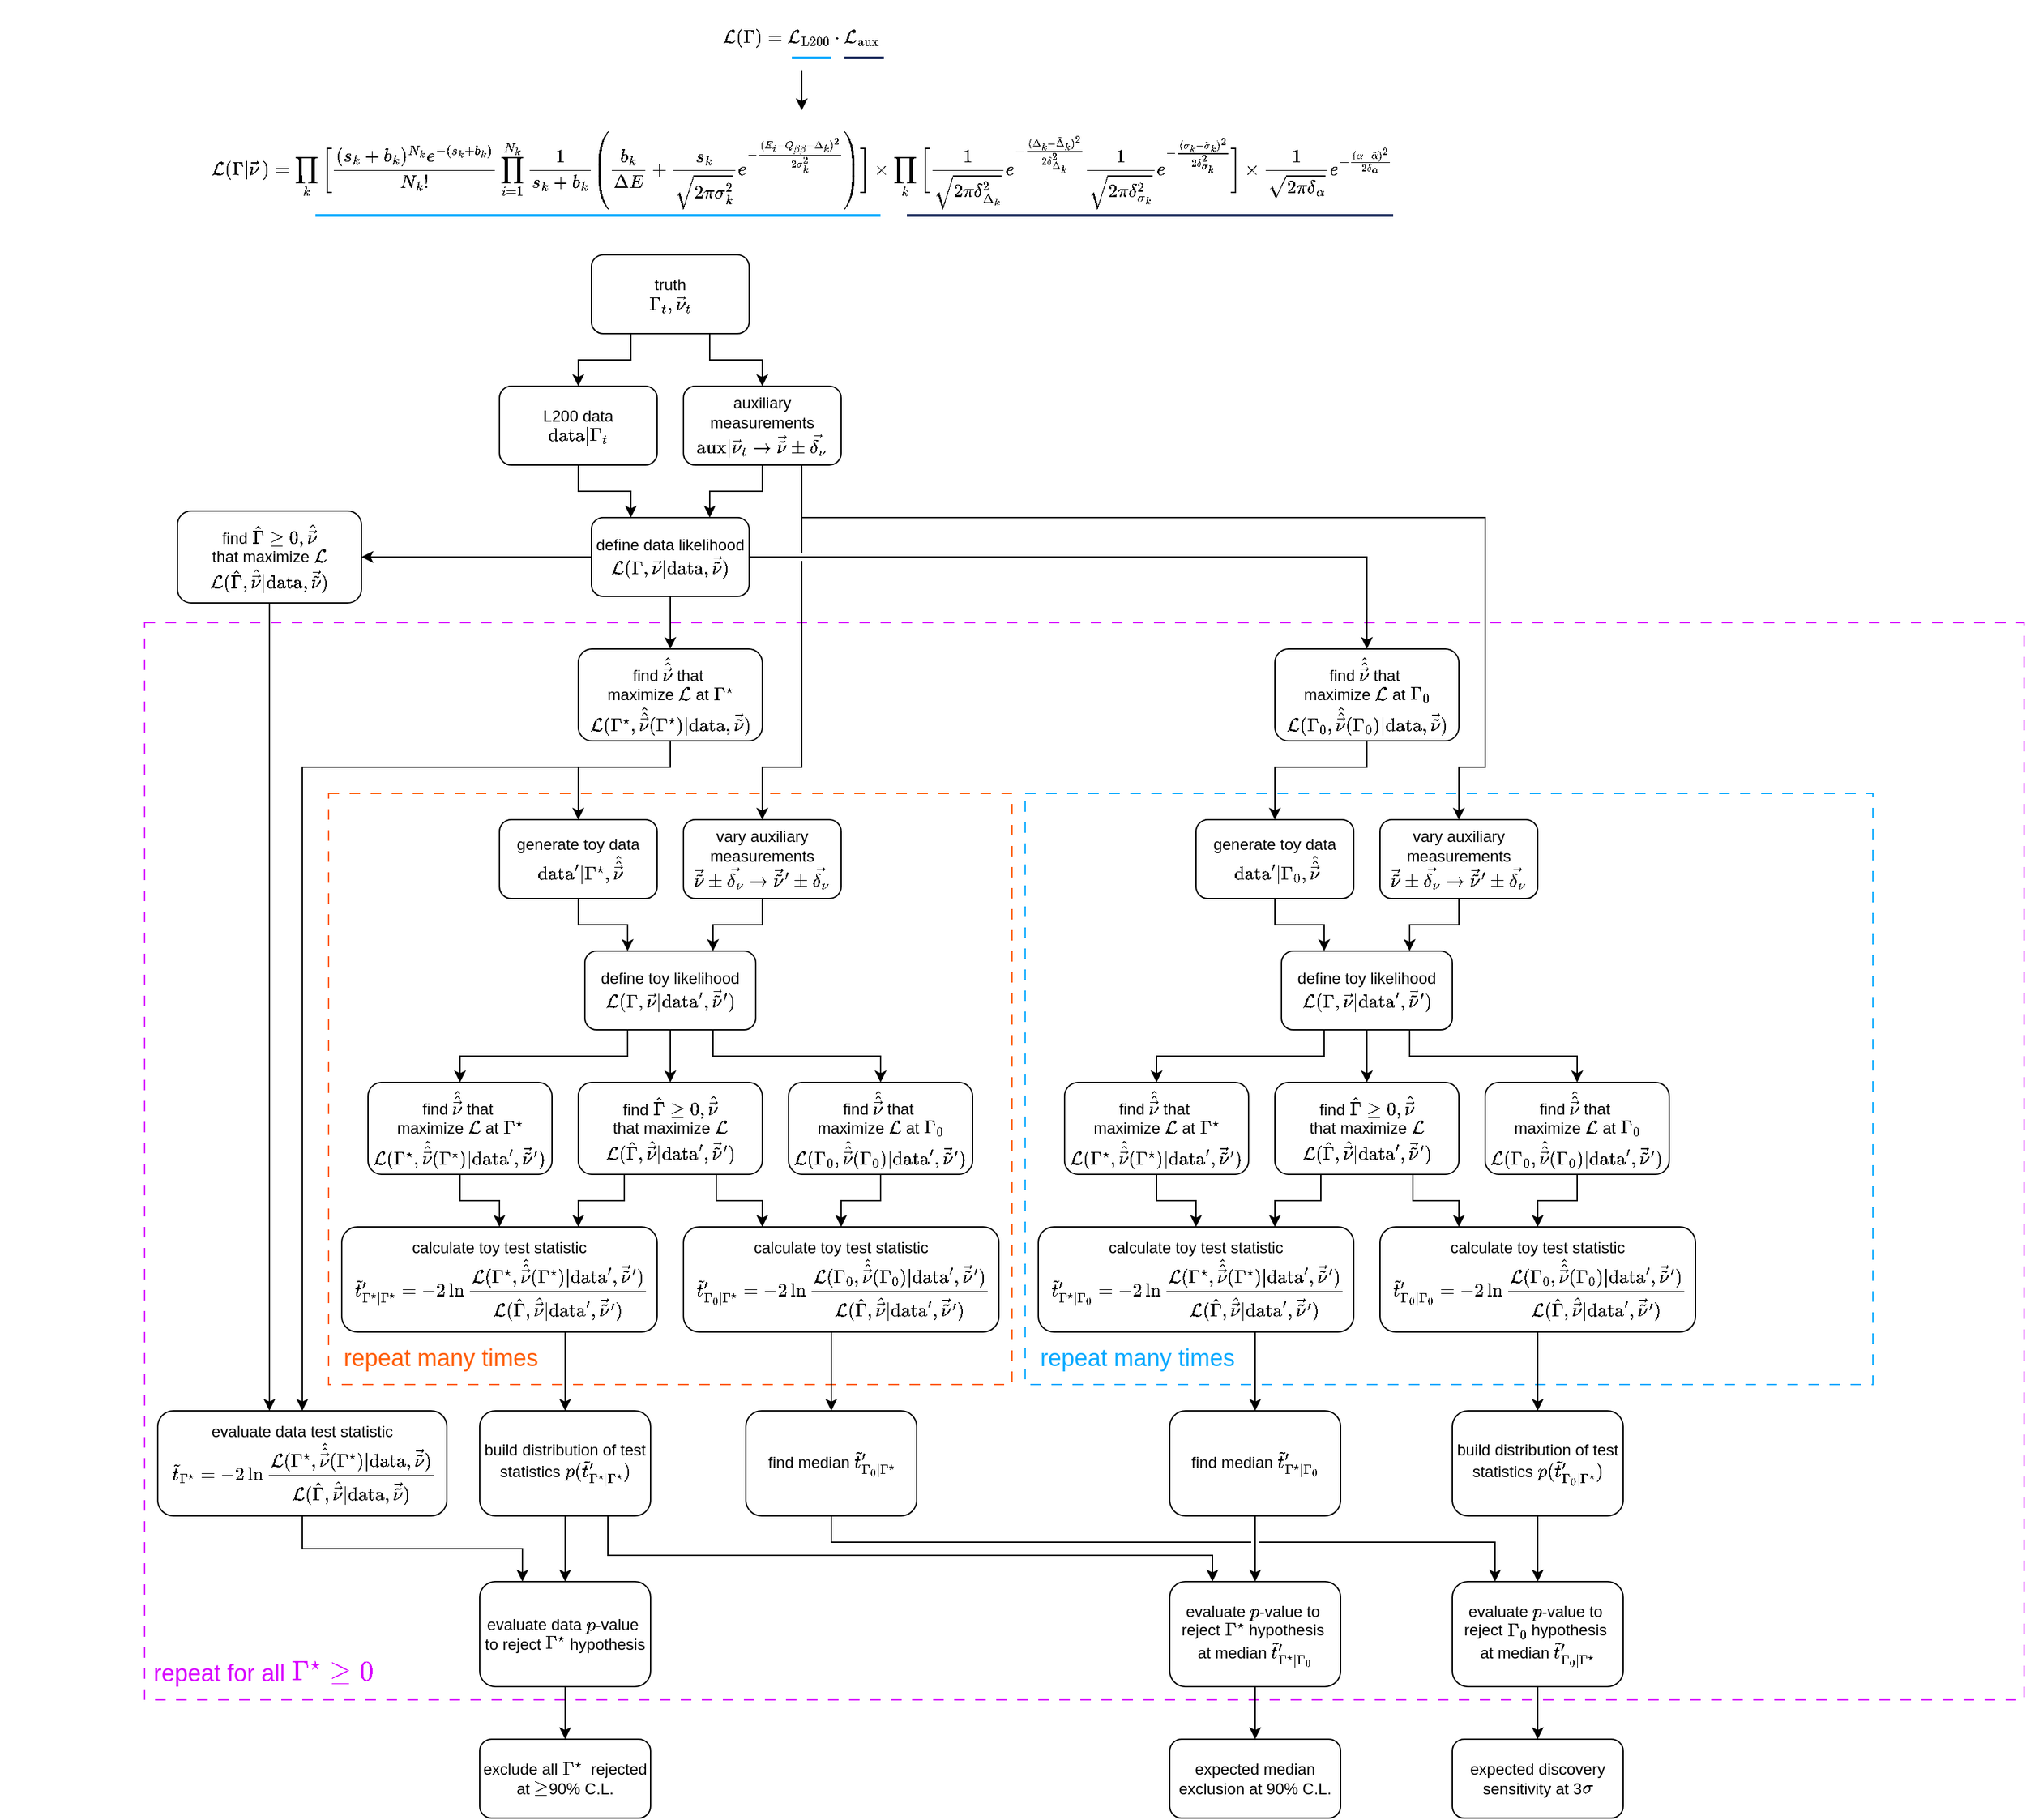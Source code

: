 <mxfile version="26.0.16">
  <diagram name="Page-1" id="N17phzSXL9w7y8zX3gDE">
    <mxGraphModel dx="2455" dy="901" grid="1" gridSize="10" guides="1" tooltips="1" connect="1" arrows="1" fold="1" page="1" pageScale="1" pageWidth="850" pageHeight="1100" math="1" shadow="0">
      <root>
        <mxCell id="0" />
        <mxCell id="1" parent="0" />
        <mxCell id="dGh9uOD7rtoKU6u2wli6-2" value="$$\mathcal{L}(\Gamma) = \mathcal{L}_{\textrm{L200}} \cdot \mathcal{L}_{\textrm{aux}}$$" style="text;whiteSpace=wrap;align=center;verticalAlign=middle;" parent="1" vertex="1">
          <mxGeometry x="-260" y="80" width="160" height="50" as="geometry" />
        </mxCell>
        <mxCell id="dGh9uOD7rtoKU6u2wli6-6" value="" style="endArrow=none;html=1;rounded=0;fontColor=#07A9FF;strokeColor=#07A9FF;strokeWidth=2;" parent="1" edge="1">
          <mxGeometry width="50" height="50" relative="1" as="geometry">
            <mxPoint x="-187.5" y="120" as="sourcePoint" />
            <mxPoint x="-157.5" y="120" as="targetPoint" />
          </mxGeometry>
        </mxCell>
        <mxCell id="dGh9uOD7rtoKU6u2wli6-7" value="" style="endArrow=none;html=1;rounded=0;fontColor=#07A9FF;strokeColor=#1A2A5B;strokeWidth=2;" parent="1" edge="1">
          <mxGeometry width="50" height="50" relative="1" as="geometry">
            <mxPoint x="-147.5" y="120" as="sourcePoint" />
            <mxPoint x="-117.5" y="120" as="targetPoint" />
          </mxGeometry>
        </mxCell>
        <mxCell id="dGh9uOD7rtoKU6u2wli6-10" value="" style="endArrow=classic;html=1;rounded=0;exitX=0.5;exitY=1;exitDx=0;exitDy=0;entryX=0.5;entryY=0;entryDx=0;entryDy=0;" parent="1" source="dGh9uOD7rtoKU6u2wli6-2" target="dGh9uOD7rtoKU6u2wli6-1" edge="1">
          <mxGeometry width="50" height="50" relative="1" as="geometry">
            <mxPoint x="-177.5" y="120" as="sourcePoint" />
            <mxPoint x="-67.5" y="120" as="targetPoint" />
          </mxGeometry>
        </mxCell>
        <mxCell id="dGh9uOD7rtoKU6u2wli6-12" value="" style="group" parent="1" vertex="1" connectable="0">
          <mxGeometry x="-685" y="160" width="1010" height="90" as="geometry" />
        </mxCell>
        <mxCell id="dGh9uOD7rtoKU6u2wli6-1" value="$$\mathcal{L}(\Gamma | \vec{\nu}\,) = \prod_k \bigg[ \frac{(s_k + b_k)^{N_k} e^{-(s_k + b_k)}}{N_k!} \prod_{i=1}^{N_k} \frac{1}{s_k + b_k} \left( \frac{b_k}{\Delta E} + \frac{s_k}{\sqrt{2 \pi \sigma_k^2}} e^{-\frac{(E_i - Q_{\beta\beta} - \Delta_k)^2}{2 \sigma_k^2}} \right) \bigg] &#xa;&#xa;\times \prod_k \bigg[ \frac{1}{\sqrt{2 \pi \delta_{\Delta_k}^2}} e^{-\frac{(\Delta_k - \tilde{\Delta}_k)^2}{2 \delta_{\Delta_k}^2}}   &#xa; \frac{1}{\sqrt{2 \pi \delta_{\sigma_k}^2}} e^{-\frac{(\sigma_k - &#xa;\tilde{\sigma}_k)^2}{2 \delta_{\sigma_k}^2}} \bigg] \times \frac{1}{\sqrt{2 &#xa;\pi \delta_{\alpha} }} e^{-\frac{(\alpha - \tilde{\alpha})^2}{2 &#xa;\delta_{\alpha}}}&#xa;   $$" style="text;whiteSpace=wrap;align=center;verticalAlign=middle;" parent="dGh9uOD7rtoKU6u2wli6-12" vertex="1">
          <mxGeometry width="1010" height="90" as="geometry" />
        </mxCell>
        <mxCell id="dGh9uOD7rtoKU6u2wli6-4" value="" style="endArrow=none;html=1;rounded=0;entryX=0.607;entryY=0.786;entryDx=0;entryDy=0;entryPerimeter=0;fontColor=#07A9FF;strokeColor=#07A9FF;strokeWidth=2;" parent="dGh9uOD7rtoKU6u2wli6-12" edge="1">
          <mxGeometry width="50" height="50" relative="1" as="geometry">
            <mxPoint x="135" y="80" as="sourcePoint" />
            <mxPoint x="564.92" y="80.04" as="targetPoint" />
          </mxGeometry>
        </mxCell>
        <mxCell id="dGh9uOD7rtoKU6u2wli6-8" value="" style="endArrow=none;html=1;rounded=0;fontColor=#07A9FF;strokeColor=#1A2A5B;strokeWidth=2;" parent="dGh9uOD7rtoKU6u2wli6-12" edge="1">
          <mxGeometry width="50" height="50" relative="1" as="geometry">
            <mxPoint x="585" y="80" as="sourcePoint" />
            <mxPoint x="955" y="80" as="targetPoint" />
          </mxGeometry>
        </mxCell>
        <mxCell id="2PbKzhoj5yn5WGjKip5O-1" value="" style="group" parent="1" vertex="1" connectable="0">
          <mxGeometry x="-790" y="270" width="1540" height="1190" as="geometry" />
        </mxCell>
        <mxCell id="ZSnNDYF2Bw-W7KcPjIif-54" value="" style="rounded=0;whiteSpace=wrap;html=1;fillColor=none;dashed=1;dashPattern=8 8;strokeColor=#D907FF;fontColor=#07A9FF;" parent="2PbKzhoj5yn5WGjKip5O-1" vertex="1">
          <mxGeometry x="110" y="280" width="1430" height="820" as="geometry" />
        </mxCell>
        <mxCell id="pB9OxfSEECygrkOrtsTo-2" value="" style="rounded=0;whiteSpace=wrap;html=1;fillColor=none;dashed=1;dashPattern=8 8;strokeColor=#FF5D07;" parent="2PbKzhoj5yn5WGjKip5O-1" vertex="1">
          <mxGeometry x="250" y="410" width="520" height="450" as="geometry" />
        </mxCell>
        <mxCell id="ZSnNDYF2Bw-W7KcPjIif-4" style="edgeStyle=orthogonalEdgeStyle;rounded=0;orthogonalLoop=1;jettySize=auto;html=1;exitX=0.25;exitY=1;exitDx=0;exitDy=0;entryX=0.5;entryY=0;entryDx=0;entryDy=0;" parent="2PbKzhoj5yn5WGjKip5O-1" source="pB9OxfSEECygrkOrtsTo-5" target="pB9OxfSEECygrkOrtsTo-7" edge="1">
          <mxGeometry relative="1" as="geometry" />
        </mxCell>
        <mxCell id="ZSnNDYF2Bw-W7KcPjIif-5" style="edgeStyle=orthogonalEdgeStyle;rounded=0;orthogonalLoop=1;jettySize=auto;html=1;exitX=0.75;exitY=1;exitDx=0;exitDy=0;entryX=0.5;entryY=0;entryDx=0;entryDy=0;" parent="2PbKzhoj5yn5WGjKip5O-1" source="pB9OxfSEECygrkOrtsTo-5" target="pB9OxfSEECygrkOrtsTo-9" edge="1">
          <mxGeometry relative="1" as="geometry" />
        </mxCell>
        <mxCell id="pB9OxfSEECygrkOrtsTo-5" value="&lt;div&gt;truth&lt;b&gt;&lt;br&gt;&lt;/b&gt;&lt;/div&gt;&lt;div&gt;\(\Gamma_t,&amp;nbsp; \vec{\nu}_t\)&lt;br&gt;&lt;/div&gt;" style="rounded=1;whiteSpace=wrap;html=1;fillColor=default;" parent="2PbKzhoj5yn5WGjKip5O-1" vertex="1">
          <mxGeometry x="450" width="120" height="60" as="geometry" />
        </mxCell>
        <mxCell id="pB9OxfSEECygrkOrtsTo-6" style="edgeStyle=orthogonalEdgeStyle;rounded=0;orthogonalLoop=1;jettySize=auto;html=1;exitX=0.5;exitY=1;exitDx=0;exitDy=0;entryX=0.25;entryY=0;entryDx=0;entryDy=0;" parent="2PbKzhoj5yn5WGjKip5O-1" source="pB9OxfSEECygrkOrtsTo-7" target="pB9OxfSEECygrkOrtsTo-20" edge="1">
          <mxGeometry relative="1" as="geometry" />
        </mxCell>
        <mxCell id="pB9OxfSEECygrkOrtsTo-7" value="&lt;div&gt;L200 data&lt;/div&gt;&lt;div&gt;\(\textrm{data} | \Gamma_t\)&lt;/div&gt;" style="rounded=1;whiteSpace=wrap;html=1;" parent="2PbKzhoj5yn5WGjKip5O-1" vertex="1">
          <mxGeometry x="380" y="100" width="120" height="60" as="geometry" />
        </mxCell>
        <mxCell id="pB9OxfSEECygrkOrtsTo-8" style="edgeStyle=orthogonalEdgeStyle;rounded=0;orthogonalLoop=1;jettySize=auto;html=1;exitX=0.5;exitY=1;exitDx=0;exitDy=0;entryX=0.75;entryY=0;entryDx=0;entryDy=0;" parent="2PbKzhoj5yn5WGjKip5O-1" source="pB9OxfSEECygrkOrtsTo-9" target="pB9OxfSEECygrkOrtsTo-20" edge="1">
          <mxGeometry relative="1" as="geometry" />
        </mxCell>
        <mxCell id="XF3HAn--ySpP8VppQo1m-7" style="edgeStyle=orthogonalEdgeStyle;rounded=0;orthogonalLoop=1;jettySize=auto;html=1;exitX=0.75;exitY=1;exitDx=0;exitDy=0;entryX=0.5;entryY=0;entryDx=0;entryDy=0;" edge="1" parent="2PbKzhoj5yn5WGjKip5O-1" source="pB9OxfSEECygrkOrtsTo-9" target="ZSnNDYF2Bw-W7KcPjIif-27">
          <mxGeometry relative="1" as="geometry">
            <Array as="points">
              <mxPoint x="610" y="200" />
              <mxPoint x="1130" y="200" />
              <mxPoint x="1130" y="390" />
              <mxPoint x="1110" y="390" />
            </Array>
          </mxGeometry>
        </mxCell>
        <mxCell id="pB9OxfSEECygrkOrtsTo-9" value="&lt;div&gt;auxiliary measurements&lt;/div&gt;&lt;div&gt;\(\textrm{aux} | \vec{\nu}_t \to \vec{\tilde{\nu}} \pm \vec{\delta_\nu}\)&lt;/div&gt;" style="rounded=1;whiteSpace=wrap;html=1;" parent="2PbKzhoj5yn5WGjKip5O-1" vertex="1">
          <mxGeometry x="520" y="100" width="120" height="60" as="geometry" />
        </mxCell>
        <mxCell id="ZSnNDYF2Bw-W7KcPjIif-48" style="edgeStyle=orthogonalEdgeStyle;rounded=0;orthogonalLoop=1;jettySize=auto;html=1;exitX=0.5;exitY=1;exitDx=0;exitDy=0;entryX=0.5;entryY=0;entryDx=0;entryDy=0;" parent="2PbKzhoj5yn5WGjKip5O-1" source="pB9OxfSEECygrkOrtsTo-11" target="pB9OxfSEECygrkOrtsTo-13" edge="1">
          <mxGeometry relative="1" as="geometry">
            <Array as="points">
              <mxPoint x="505" y="390" />
              <mxPoint x="435" y="390" />
            </Array>
          </mxGeometry>
        </mxCell>
        <mxCell id="ZSnNDYF2Bw-W7KcPjIif-50" style="edgeStyle=orthogonalEdgeStyle;rounded=0;orthogonalLoop=1;jettySize=auto;html=1;exitX=0.5;exitY=1;exitDx=0;exitDy=0;entryX=0.5;entryY=0;entryDx=0;entryDy=0;" parent="2PbKzhoj5yn5WGjKip5O-1" source="pB9OxfSEECygrkOrtsTo-11" target="pB9OxfSEECygrkOrtsTo-22" edge="1">
          <mxGeometry relative="1" as="geometry">
            <Array as="points">
              <mxPoint x="510" y="390" />
              <mxPoint x="230" y="390" />
            </Array>
          </mxGeometry>
        </mxCell>
        <mxCell id="pB9OxfSEECygrkOrtsTo-11" value="&lt;div&gt;find \(\hat{\hat{\vec{\nu}}}\) that&amp;nbsp;&lt;/div&gt;&lt;div&gt;maximize \( \mathcal{L}\) at \(\Gamma^{\star}\)\(\mathcal{L}(\Gamma^{\star}, \hat{\hat{\vec{\nu}}}(\Gamma^{\star}) | \textrm{data},&amp;nbsp;\vec{\tilde{\nu}})\)&lt;/div&gt;" style="rounded=1;whiteSpace=wrap;html=1;" parent="2PbKzhoj5yn5WGjKip5O-1" vertex="1">
          <mxGeometry x="440" y="300" width="140" height="70" as="geometry" />
        </mxCell>
        <mxCell id="ZSnNDYF2Bw-W7KcPjIif-9" style="edgeStyle=orthogonalEdgeStyle;rounded=0;orthogonalLoop=1;jettySize=auto;html=1;exitX=0.5;exitY=1;exitDx=0;exitDy=0;entryX=0.25;entryY=0;entryDx=0;entryDy=0;" parent="2PbKzhoj5yn5WGjKip5O-1" source="pB9OxfSEECygrkOrtsTo-13" target="pB9OxfSEECygrkOrtsTo-31" edge="1">
          <mxGeometry relative="1" as="geometry" />
        </mxCell>
        <mxCell id="pB9OxfSEECygrkOrtsTo-13" value="&lt;div&gt;generate toy data&lt;/div&gt;&lt;div&gt;&amp;nbsp;\( \textrm{data}^{\prime} | \Gamma^{\star},&amp;nbsp; \hat{\hat{\vec{\nu}}}\)&lt;/div&gt;" style="rounded=1;whiteSpace=wrap;html=1;" parent="2PbKzhoj5yn5WGjKip5O-1" vertex="1">
          <mxGeometry x="380" y="430" width="120" height="60" as="geometry" />
        </mxCell>
        <mxCell id="ZSnNDYF2Bw-W7KcPjIif-10" style="edgeStyle=orthogonalEdgeStyle;rounded=0;orthogonalLoop=1;jettySize=auto;html=1;exitX=0.5;exitY=1;exitDx=0;exitDy=0;entryX=0.75;entryY=0;entryDx=0;entryDy=0;" parent="2PbKzhoj5yn5WGjKip5O-1" source="pB9OxfSEECygrkOrtsTo-15" target="pB9OxfSEECygrkOrtsTo-31" edge="1">
          <mxGeometry relative="1" as="geometry" />
        </mxCell>
        <mxCell id="pB9OxfSEECygrkOrtsTo-15" value="&lt;div&gt;vary auxiliary measurements&lt;/div&gt;&lt;div&gt;\(&amp;nbsp;\vec{\tilde{\nu}} \pm \vec{\delta_\nu} \to \vec{\tilde{\nu}}^{\prime} \pm \vec{\delta_\nu} \)&lt;/div&gt;" style="rounded=1;whiteSpace=wrap;html=1;" parent="2PbKzhoj5yn5WGjKip5O-1" vertex="1">
          <mxGeometry x="520" y="430" width="120" height="60" as="geometry" />
        </mxCell>
        <mxCell id="pB9OxfSEECygrkOrtsTo-16" style="edgeStyle=orthogonalEdgeStyle;rounded=0;orthogonalLoop=1;jettySize=auto;html=1;entryX=0.5;entryY=0;entryDx=0;entryDy=0;exitX=0.75;exitY=1;exitDx=0;exitDy=0;" parent="2PbKzhoj5yn5WGjKip5O-1" source="pB9OxfSEECygrkOrtsTo-17" target="pB9OxfSEECygrkOrtsTo-26" edge="1">
          <mxGeometry relative="1" as="geometry">
            <mxPoint x="604.667" y="620" as="targetPoint" />
            <Array as="points">
              <mxPoint x="430" y="820" />
            </Array>
          </mxGeometry>
        </mxCell>
        <mxCell id="pB9OxfSEECygrkOrtsTo-17" value="&lt;div&gt;calculate toy test statistic&lt;/div&gt;&lt;div&gt;&amp;nbsp;\(\tilde{t}_{\Gamma^{\star}|\Gamma^{\star}}^{\prime} = -2 \ln{ \dfrac{\mathcal{L}(\Gamma^{\star} , \hat{\hat{\vec{\nu}}}(\Gamma^{\star}) | \textrm{data}^{\prime},&amp;nbsp;\vec{\tilde{\nu}}^{\prime})}{\mathcal{L}(\hat{\Gamma} , \hat{\vec{\nu}}| \textrm{data}^{\prime},\vec{\tilde{\nu}}^{\prime})}} \)&lt;/div&gt;" style="rounded=1;whiteSpace=wrap;html=1;" parent="2PbKzhoj5yn5WGjKip5O-1" vertex="1">
          <mxGeometry x="260" y="740" width="240" height="80" as="geometry" />
        </mxCell>
        <mxCell id="ZSnNDYF2Bw-W7KcPjIif-44" style="edgeStyle=orthogonalEdgeStyle;rounded=0;orthogonalLoop=1;jettySize=auto;html=1;exitX=0;exitY=0.5;exitDx=0;exitDy=0;entryX=1;entryY=0.5;entryDx=0;entryDy=0;" parent="2PbKzhoj5yn5WGjKip5O-1" source="pB9OxfSEECygrkOrtsTo-20" target="ZSnNDYF2Bw-W7KcPjIif-1" edge="1">
          <mxGeometry relative="1" as="geometry" />
        </mxCell>
        <mxCell id="ZSnNDYF2Bw-W7KcPjIif-45" style="edgeStyle=orthogonalEdgeStyle;rounded=0;orthogonalLoop=1;jettySize=auto;html=1;exitX=0.5;exitY=1;exitDx=0;exitDy=0;entryX=0.5;entryY=0;entryDx=0;entryDy=0;" parent="2PbKzhoj5yn5WGjKip5O-1" source="pB9OxfSEECygrkOrtsTo-20" target="pB9OxfSEECygrkOrtsTo-11" edge="1">
          <mxGeometry relative="1" as="geometry" />
        </mxCell>
        <mxCell id="ZSnNDYF2Bw-W7KcPjIif-46" style="edgeStyle=orthogonalEdgeStyle;rounded=0;orthogonalLoop=1;jettySize=auto;html=1;exitX=1;exitY=0.5;exitDx=0;exitDy=0;entryX=0.5;entryY=0;entryDx=0;entryDy=0;" parent="2PbKzhoj5yn5WGjKip5O-1" source="pB9OxfSEECygrkOrtsTo-20" target="ZSnNDYF2Bw-W7KcPjIif-40" edge="1">
          <mxGeometry relative="1" as="geometry" />
        </mxCell>
        <mxCell id="pB9OxfSEECygrkOrtsTo-20" value="&lt;div&gt;define data likelihood&lt;/div&gt;&lt;div&gt;\(\mathcal{L}(\Gamma, \vec{\nu}&amp;nbsp;| \textrm{data},&amp;nbsp;\vec{\tilde{\nu}} ) \)&lt;br&gt;&lt;/div&gt;" style="rounded=1;whiteSpace=wrap;html=1;" parent="2PbKzhoj5yn5WGjKip5O-1" vertex="1">
          <mxGeometry x="450" y="200" width="120" height="60" as="geometry" />
        </mxCell>
        <mxCell id="pB9OxfSEECygrkOrtsTo-21" style="edgeStyle=orthogonalEdgeStyle;rounded=0;orthogonalLoop=1;jettySize=auto;html=1;exitX=0.5;exitY=1;exitDx=0;exitDy=0;entryX=0.25;entryY=0;entryDx=0;entryDy=0;" parent="2PbKzhoj5yn5WGjKip5O-1" source="pB9OxfSEECygrkOrtsTo-22" target="pB9OxfSEECygrkOrtsTo-28" edge="1">
          <mxGeometry relative="1" as="geometry" />
        </mxCell>
        <mxCell id="pB9OxfSEECygrkOrtsTo-22" value="&lt;div&gt;evaluate data test statistic&lt;/div&gt;&lt;div&gt;&amp;nbsp;\(\tilde{t}_{\Gamma^{\star}} = -2 \ln{ \dfrac{\mathcal{L}(\Gamma^{\star} , \hat{\hat{\vec{\nu}}}(\Gamma^{\star})| \textrm{data}, \vec{\tilde{\nu}})}{\mathcal{L}(\hat{\Gamma} , \hat{\vec{\nu}} | \textrm{data},&amp;nbsp;\vec{\tilde{\nu}})}} \)&lt;/div&gt;" style="rounded=1;whiteSpace=wrap;html=1;" parent="2PbKzhoj5yn5WGjKip5O-1" vertex="1">
          <mxGeometry x="120" y="880" width="220" height="80" as="geometry" />
        </mxCell>
        <mxCell id="pB9OxfSEECygrkOrtsTo-24" value="repeat many times " style="text;html=1;align=center;verticalAlign=middle;resizable=0;points=[];autosize=1;strokeColor=none;fillColor=none;fontColor=#FF5D07;fontStyle=0;fontSize=18;" parent="2PbKzhoj5yn5WGjKip5O-1" vertex="1">
          <mxGeometry x="250" y="820" width="170" height="40" as="geometry" />
        </mxCell>
        <mxCell id="pB9OxfSEECygrkOrtsTo-25" style="edgeStyle=orthogonalEdgeStyle;rounded=0;orthogonalLoop=1;jettySize=auto;html=1;exitX=0.5;exitY=1;exitDx=0;exitDy=0;entryX=0.5;entryY=0;entryDx=0;entryDy=0;" parent="2PbKzhoj5yn5WGjKip5O-1" source="pB9OxfSEECygrkOrtsTo-26" target="pB9OxfSEECygrkOrtsTo-28" edge="1">
          <mxGeometry relative="1" as="geometry" />
        </mxCell>
        <mxCell id="bBynNb3wQJQUOTrhg3W1-17" style="edgeStyle=orthogonalEdgeStyle;rounded=0;orthogonalLoop=1;jettySize=auto;html=1;exitX=0.75;exitY=1;exitDx=0;exitDy=0;entryX=0.25;entryY=0;entryDx=0;entryDy=0;jumpStyle=gap;" parent="2PbKzhoj5yn5WGjKip5O-1" source="pB9OxfSEECygrkOrtsTo-26" target="ZSnNDYF2Bw-W7KcPjIif-55" edge="1">
          <mxGeometry relative="1" as="geometry">
            <Array as="points">
              <mxPoint x="463" y="990" />
              <mxPoint x="923" y="990" />
            </Array>
          </mxGeometry>
        </mxCell>
        <mxCell id="pB9OxfSEECygrkOrtsTo-26" value="build distribution of test statistics \( p(\tilde{t}_{\Gamma^{\star}|\Gamma^{\star}}^{\prime} ) \)" style="rounded=1;whiteSpace=wrap;html=1;" parent="2PbKzhoj5yn5WGjKip5O-1" vertex="1">
          <mxGeometry x="365" y="880" width="130" height="80" as="geometry" />
        </mxCell>
        <mxCell id="pB9OxfSEECygrkOrtsTo-27" style="edgeStyle=orthogonalEdgeStyle;rounded=0;orthogonalLoop=1;jettySize=auto;html=1;exitX=0.5;exitY=1;exitDx=0;exitDy=0;entryX=0.5;entryY=0;entryDx=0;entryDy=0;" parent="2PbKzhoj5yn5WGjKip5O-1" source="pB9OxfSEECygrkOrtsTo-28" target="pB9OxfSEECygrkOrtsTo-29" edge="1">
          <mxGeometry relative="1" as="geometry">
            <mxPoint x="444.69" y="1000" as="targetPoint" />
          </mxGeometry>
        </mxCell>
        <mxCell id="pB9OxfSEECygrkOrtsTo-28" value="&lt;div&gt;evaluate data \(p\)-value&amp;nbsp;&lt;/div&gt;&lt;div&gt;to reject \(\Gamma^{\star}\) hypothesis&lt;/div&gt;" style="rounded=1;whiteSpace=wrap;html=1;" parent="2PbKzhoj5yn5WGjKip5O-1" vertex="1">
          <mxGeometry x="365" y="1010" width="130" height="80" as="geometry" />
        </mxCell>
        <mxCell id="pB9OxfSEECygrkOrtsTo-29" value="exclude all \(\Gamma^{\star}\)&amp;nbsp; rejected at \(\geq\)90% C.L." style="rounded=1;whiteSpace=wrap;html=1;" parent="2PbKzhoj5yn5WGjKip5O-1" vertex="1">
          <mxGeometry x="365" y="1130" width="130" height="60" as="geometry" />
        </mxCell>
        <mxCell id="ZSnNDYF2Bw-W7KcPjIif-13" style="edgeStyle=orthogonalEdgeStyle;rounded=0;orthogonalLoop=1;jettySize=auto;html=1;exitX=0.25;exitY=1;exitDx=0;exitDy=0;entryX=0.5;entryY=0;entryDx=0;entryDy=0;" parent="2PbKzhoj5yn5WGjKip5O-1" source="pB9OxfSEECygrkOrtsTo-31" target="bBynNb3wQJQUOTrhg3W1-8" edge="1">
          <mxGeometry relative="1" as="geometry">
            <mxPoint x="425.0" y="630" as="targetPoint" />
          </mxGeometry>
        </mxCell>
        <mxCell id="ZSnNDYF2Bw-W7KcPjIif-14" style="edgeStyle=orthogonalEdgeStyle;rounded=0;orthogonalLoop=1;jettySize=auto;html=1;exitX=0.5;exitY=1;exitDx=0;exitDy=0;entryX=0.5;entryY=0;entryDx=0;entryDy=0;" parent="2PbKzhoj5yn5WGjKip5O-1" source="pB9OxfSEECygrkOrtsTo-31" target="bBynNb3wQJQUOTrhg3W1-7" edge="1">
          <mxGeometry relative="1" as="geometry">
            <mxPoint x="585.0" y="630" as="targetPoint" />
            <Array as="points" />
          </mxGeometry>
        </mxCell>
        <mxCell id="bBynNb3wQJQUOTrhg3W1-5" style="edgeStyle=orthogonalEdgeStyle;rounded=0;orthogonalLoop=1;jettySize=auto;html=1;exitX=0.75;exitY=1;exitDx=0;exitDy=0;entryX=0.5;entryY=0;entryDx=0;entryDy=0;" parent="2PbKzhoj5yn5WGjKip5O-1" source="pB9OxfSEECygrkOrtsTo-31" target="bBynNb3wQJQUOTrhg3W1-3" edge="1">
          <mxGeometry relative="1" as="geometry" />
        </mxCell>
        <mxCell id="pB9OxfSEECygrkOrtsTo-31" value="&lt;div&gt;define toy likelihood&lt;/div&gt;&lt;div&gt;\(\mathcal{L}(\Gamma, \vec{\nu}&amp;nbsp;| \textrm{data}^{\prime},&amp;nbsp;\vec{\tilde{\nu}}^{\prime} ) \)&lt;br&gt;&lt;/div&gt;" style="rounded=1;whiteSpace=wrap;html=1;" parent="2PbKzhoj5yn5WGjKip5O-1" vertex="1">
          <mxGeometry x="445" y="530" width="130" height="60" as="geometry" />
        </mxCell>
        <mxCell id="pB9OxfSEECygrkOrtsTo-32" value="repeat for all \( \Gamma^{\star} \geq 0\) " style="text;html=1;align=center;verticalAlign=middle;resizable=0;points=[];autosize=1;strokeColor=none;fillColor=none;fontColor=#D907FF;fontStyle=0;fontSize=18;" parent="2PbKzhoj5yn5WGjKip5O-1" vertex="1">
          <mxGeometry x="30" y="1060" width="340" height="40" as="geometry" />
        </mxCell>
        <mxCell id="ZSnNDYF2Bw-W7KcPjIif-6" style="edgeStyle=orthogonalEdgeStyle;rounded=0;orthogonalLoop=1;jettySize=auto;html=1;exitX=0.5;exitY=1;exitDx=0;exitDy=0;entryX=0.388;entryY=0;entryDx=0;entryDy=0;entryPerimeter=0;" parent="2PbKzhoj5yn5WGjKip5O-1" source="ZSnNDYF2Bw-W7KcPjIif-1" target="pB9OxfSEECygrkOrtsTo-22" edge="1">
          <mxGeometry relative="1" as="geometry">
            <Array as="points">
              <mxPoint x="205" y="880" />
            </Array>
          </mxGeometry>
        </mxCell>
        <mxCell id="ZSnNDYF2Bw-W7KcPjIif-1" value="&lt;div&gt;find \(\hat{\Gamma} \geq 0, \hat{\vec{\nu}}\) that&amp;nbsp;maximize \( \mathcal{L}\) \(\mathcal{L}(\hat{\Gamma} , \hat{\vec{\nu}} | \textrm{data},&amp;nbsp;\vec{\tilde{\nu}})\)&lt;/div&gt;" style="rounded=1;whiteSpace=wrap;html=1;" parent="2PbKzhoj5yn5WGjKip5O-1" vertex="1">
          <mxGeometry x="135" y="195" width="140" height="70" as="geometry" />
        </mxCell>
        <mxCell id="ZSnNDYF2Bw-W7KcPjIif-18" style="edgeStyle=orthogonalEdgeStyle;rounded=0;orthogonalLoop=1;jettySize=auto;html=1;exitX=0.25;exitY=1;exitDx=0;exitDy=0;entryX=0.75;entryY=0;entryDx=0;entryDy=0;" parent="2PbKzhoj5yn5WGjKip5O-1" source="bBynNb3wQJQUOTrhg3W1-7" target="pB9OxfSEECygrkOrtsTo-17" edge="1">
          <mxGeometry relative="1" as="geometry">
            <mxPoint x="585.0" y="700" as="sourcePoint" />
          </mxGeometry>
        </mxCell>
        <mxCell id="ZSnNDYF2Bw-W7KcPjIif-17" style="edgeStyle=orthogonalEdgeStyle;rounded=0;orthogonalLoop=1;jettySize=auto;html=1;exitX=0.5;exitY=1;exitDx=0;exitDy=0;entryX=0.5;entryY=0;entryDx=0;entryDy=0;" parent="2PbKzhoj5yn5WGjKip5O-1" source="bBynNb3wQJQUOTrhg3W1-8" target="pB9OxfSEECygrkOrtsTo-17" edge="1">
          <mxGeometry relative="1" as="geometry">
            <mxPoint x="425.0" y="700" as="sourcePoint" />
            <mxPoint x="425" y="740" as="targetPoint" />
            <Array as="points" />
          </mxGeometry>
        </mxCell>
        <mxCell id="ZSnNDYF2Bw-W7KcPjIif-21" value="" style="rounded=0;whiteSpace=wrap;html=1;fillColor=none;dashed=1;dashPattern=8 8;strokeColor=#07A9FF;" parent="2PbKzhoj5yn5WGjKip5O-1" vertex="1">
          <mxGeometry x="780" y="410" width="645" height="450" as="geometry" />
        </mxCell>
        <mxCell id="ZSnNDYF2Bw-W7KcPjIif-24" style="edgeStyle=orthogonalEdgeStyle;rounded=0;orthogonalLoop=1;jettySize=auto;html=1;exitX=0.5;exitY=1;exitDx=0;exitDy=0;entryX=0.25;entryY=0;entryDx=0;entryDy=0;" parent="2PbKzhoj5yn5WGjKip5O-1" source="ZSnNDYF2Bw-W7KcPjIif-25" target="ZSnNDYF2Bw-W7KcPjIif-33" edge="1">
          <mxGeometry relative="1" as="geometry" />
        </mxCell>
        <mxCell id="ZSnNDYF2Bw-W7KcPjIif-25" value="&lt;div&gt;generate toy data&lt;/div&gt;&lt;div&gt;&amp;nbsp;\( \textrm{data}^{\prime} | \Gamma_0,&amp;nbsp; \hat{\hat{\vec{\nu}}}\)&lt;/div&gt;" style="rounded=1;whiteSpace=wrap;html=1;" parent="2PbKzhoj5yn5WGjKip5O-1" vertex="1">
          <mxGeometry x="910" y="430" width="120" height="60" as="geometry" />
        </mxCell>
        <mxCell id="ZSnNDYF2Bw-W7KcPjIif-26" style="edgeStyle=orthogonalEdgeStyle;rounded=0;orthogonalLoop=1;jettySize=auto;html=1;exitX=0.5;exitY=1;exitDx=0;exitDy=0;entryX=0.75;entryY=0;entryDx=0;entryDy=0;" parent="2PbKzhoj5yn5WGjKip5O-1" source="ZSnNDYF2Bw-W7KcPjIif-27" target="ZSnNDYF2Bw-W7KcPjIif-33" edge="1">
          <mxGeometry relative="1" as="geometry" />
        </mxCell>
        <mxCell id="ZSnNDYF2Bw-W7KcPjIif-27" value="&lt;div&gt;vary auxiliary measurements&lt;/div&gt;&lt;div&gt;\(&amp;nbsp;\vec{\tilde{\nu}} \pm \vec{\delta_\nu} \to \vec{\tilde{\nu}}^{\prime} \pm \vec{\delta_\nu} \)&lt;/div&gt;" style="rounded=1;whiteSpace=wrap;html=1;" parent="2PbKzhoj5yn5WGjKip5O-1" vertex="1">
          <mxGeometry x="1050" y="430" width="120" height="60" as="geometry" />
        </mxCell>
        <mxCell id="ZSnNDYF2Bw-W7KcPjIif-28" style="edgeStyle=orthogonalEdgeStyle;rounded=0;orthogonalLoop=1;jettySize=auto;html=1;exitX=0.75;exitY=1;exitDx=0;exitDy=0;entryX=0.5;entryY=0;entryDx=0;entryDy=0;" parent="2PbKzhoj5yn5WGjKip5O-1" source="ZSnNDYF2Bw-W7KcPjIif-29" target="ZSnNDYF2Bw-W7KcPjIif-51" edge="1">
          <mxGeometry relative="1" as="geometry">
            <mxPoint x="955" y="880" as="targetPoint" />
            <Array as="points">
              <mxPoint x="955" y="820" />
            </Array>
          </mxGeometry>
        </mxCell>
        <mxCell id="ZSnNDYF2Bw-W7KcPjIif-29" value="&lt;div&gt;calculate toy test statistic&lt;/div&gt;&lt;div&gt;&amp;nbsp;\(\tilde{t}_{\Gamma^{\star} | \Gamma_0}^{\prime} = -2 \ln{ \dfrac{\mathcal{L}(\Gamma^{\star} , \hat{\hat{\vec{\nu}}}(\Gamma^{\star}) | \textrm{data}^{\prime},&amp;nbsp;\vec{\tilde{\nu}}^{\prime})}{\mathcal{L}(\hat{\Gamma} , \hat{\vec{\nu}}| \textrm{data}^{\prime},\vec{\tilde{\nu}}^{\prime})}} \)&lt;/div&gt;" style="rounded=1;whiteSpace=wrap;html=1;" parent="2PbKzhoj5yn5WGjKip5O-1" vertex="1">
          <mxGeometry x="790" y="740" width="240" height="80" as="geometry" />
        </mxCell>
        <mxCell id="ZSnNDYF2Bw-W7KcPjIif-30" value="repeat many times " style="text;html=1;align=center;verticalAlign=middle;resizable=0;points=[];autosize=1;strokeColor=none;fillColor=none;fontColor=#07A9FF;fontStyle=0;fontSize=18;" parent="2PbKzhoj5yn5WGjKip5O-1" vertex="1">
          <mxGeometry x="780" y="820" width="170" height="40" as="geometry" />
        </mxCell>
        <mxCell id="XF3HAn--ySpP8VppQo1m-5" style="edgeStyle=orthogonalEdgeStyle;rounded=0;orthogonalLoop=1;jettySize=auto;html=1;exitX=0.5;exitY=1;exitDx=0;exitDy=0;entryX=0.5;entryY=0;entryDx=0;entryDy=0;" edge="1" parent="2PbKzhoj5yn5WGjKip5O-1" source="ZSnNDYF2Bw-W7KcPjIif-33" target="ZSnNDYF2Bw-W7KcPjIif-37">
          <mxGeometry relative="1" as="geometry" />
        </mxCell>
        <mxCell id="XF3HAn--ySpP8VppQo1m-9" style="edgeStyle=orthogonalEdgeStyle;rounded=0;orthogonalLoop=1;jettySize=auto;html=1;exitX=0.25;exitY=1;exitDx=0;exitDy=0;entryX=0.5;entryY=0;entryDx=0;entryDy=0;" edge="1" parent="2PbKzhoj5yn5WGjKip5O-1" source="ZSnNDYF2Bw-W7KcPjIif-33" target="ZSnNDYF2Bw-W7KcPjIif-35">
          <mxGeometry relative="1" as="geometry">
            <Array as="points">
              <mxPoint x="987" y="610" />
              <mxPoint x="860" y="610" />
            </Array>
          </mxGeometry>
        </mxCell>
        <mxCell id="XF3HAn--ySpP8VppQo1m-12" style="edgeStyle=orthogonalEdgeStyle;rounded=0;orthogonalLoop=1;jettySize=auto;html=1;exitX=0.75;exitY=1;exitDx=0;exitDy=0;entryX=0.5;entryY=0;entryDx=0;entryDy=0;" edge="1" parent="2PbKzhoj5yn5WGjKip5O-1" source="ZSnNDYF2Bw-W7KcPjIif-33" target="XF3HAn--ySpP8VppQo1m-11">
          <mxGeometry relative="1" as="geometry" />
        </mxCell>
        <mxCell id="ZSnNDYF2Bw-W7KcPjIif-33" value="&lt;div&gt;define toy likelihood&lt;/div&gt;&lt;div&gt;\(\mathcal{L}(\Gamma, \vec{\nu}&amp;nbsp;| \textrm{data}^{\prime},&amp;nbsp;\vec{\tilde{\nu}}^{\prime} ) \)&lt;br&gt;&lt;/div&gt;" style="rounded=1;whiteSpace=wrap;html=1;" parent="2PbKzhoj5yn5WGjKip5O-1" vertex="1">
          <mxGeometry x="975" y="530" width="130" height="60" as="geometry" />
        </mxCell>
        <mxCell id="XF3HAn--ySpP8VppQo1m-2" style="edgeStyle=orthogonalEdgeStyle;rounded=0;orthogonalLoop=1;jettySize=auto;html=1;exitX=0.5;exitY=1;exitDx=0;exitDy=0;" edge="1" parent="2PbKzhoj5yn5WGjKip5O-1" source="ZSnNDYF2Bw-W7KcPjIif-35" target="ZSnNDYF2Bw-W7KcPjIif-29">
          <mxGeometry relative="1" as="geometry" />
        </mxCell>
        <mxCell id="ZSnNDYF2Bw-W7KcPjIif-35" value="&lt;div&gt;find \(\hat{\hat{\vec{\nu}}}\) that&amp;nbsp;&lt;/div&gt;&lt;div&gt;maximize \( \mathcal{L}\) at \(\Gamma^{\star}\)\(\mathcal{L}(\Gamma^{\star}, \hat{\hat{\vec{\nu}}}(\Gamma^{\star}) | \textrm{data}^{\prime},&amp;nbsp;\vec{\tilde{\nu}}^{\prime})\)&lt;/div&gt;" style="rounded=1;whiteSpace=wrap;html=1;" parent="2PbKzhoj5yn5WGjKip5O-1" vertex="1">
          <mxGeometry x="810" y="630" width="140" height="70" as="geometry" />
        </mxCell>
        <mxCell id="XF3HAn--ySpP8VppQo1m-3" style="edgeStyle=orthogonalEdgeStyle;rounded=0;orthogonalLoop=1;jettySize=auto;html=1;exitX=0.25;exitY=1;exitDx=0;exitDy=0;entryX=0.75;entryY=0;entryDx=0;entryDy=0;" edge="1" parent="2PbKzhoj5yn5WGjKip5O-1" source="ZSnNDYF2Bw-W7KcPjIif-37" target="ZSnNDYF2Bw-W7KcPjIif-29">
          <mxGeometry relative="1" as="geometry" />
        </mxCell>
        <mxCell id="XF3HAn--ySpP8VppQo1m-14" style="edgeStyle=orthogonalEdgeStyle;rounded=0;orthogonalLoop=1;jettySize=auto;html=1;exitX=0.75;exitY=1;exitDx=0;exitDy=0;entryX=0.25;entryY=0;entryDx=0;entryDy=0;" edge="1" parent="2PbKzhoj5yn5WGjKip5O-1" source="ZSnNDYF2Bw-W7KcPjIif-37" target="XF3HAn--ySpP8VppQo1m-10">
          <mxGeometry relative="1" as="geometry" />
        </mxCell>
        <mxCell id="ZSnNDYF2Bw-W7KcPjIif-37" value="&lt;div&gt;find \(\hat{\Gamma} \geq 0, \hat{\vec{\nu}}\) that&amp;nbsp;maximize \( \mathcal{L}\) \(\mathcal{L}(\hat{\Gamma} , \hat{\vec{\nu}} | \textrm{data}^{\prime},&amp;nbsp;\vec{\tilde{\nu}}^{\prime})\)&lt;/div&gt;" style="rounded=1;whiteSpace=wrap;html=1;" parent="2PbKzhoj5yn5WGjKip5O-1" vertex="1">
          <mxGeometry x="970" y="630" width="140" height="70" as="geometry" />
        </mxCell>
        <mxCell id="XF3HAn--ySpP8VppQo1m-8" style="edgeStyle=orthogonalEdgeStyle;rounded=0;orthogonalLoop=1;jettySize=auto;html=1;exitX=0.5;exitY=1;exitDx=0;exitDy=0;entryX=0.5;entryY=0;entryDx=0;entryDy=0;" edge="1" parent="2PbKzhoj5yn5WGjKip5O-1" source="ZSnNDYF2Bw-W7KcPjIif-40" target="ZSnNDYF2Bw-W7KcPjIif-25">
          <mxGeometry relative="1" as="geometry">
            <Array as="points">
              <mxPoint x="1020" y="390" />
              <mxPoint x="950" y="390" />
            </Array>
          </mxGeometry>
        </mxCell>
        <mxCell id="ZSnNDYF2Bw-W7KcPjIif-40" value="&lt;div&gt;find \(\hat{\hat{\vec{\nu}}}\) that&amp;nbsp;&lt;/div&gt;&lt;div&gt;maximize \( \mathcal{L}\) at \(\Gamma_{0}\)\(\mathcal{L}(\Gamma_{0}, \hat{\hat{\vec{\nu}}}(\Gamma_{0}) | \textrm{data},&amp;nbsp;\vec{\tilde{\nu}})\)&lt;/div&gt;" style="rounded=1;whiteSpace=wrap;html=1;" parent="2PbKzhoj5yn5WGjKip5O-1" vertex="1">
          <mxGeometry x="970" y="300" width="140" height="70" as="geometry" />
        </mxCell>
        <mxCell id="ZSnNDYF2Bw-W7KcPjIif-43" style="edgeStyle=orthogonalEdgeStyle;rounded=0;orthogonalLoop=1;jettySize=auto;html=1;exitX=0.75;exitY=1;exitDx=0;exitDy=0;entryX=0.5;entryY=0;entryDx=0;entryDy=0;jumpStyle=gap;" parent="2PbKzhoj5yn5WGjKip5O-1" source="pB9OxfSEECygrkOrtsTo-9" target="pB9OxfSEECygrkOrtsTo-15" edge="1">
          <mxGeometry relative="1" as="geometry">
            <Array as="points">
              <mxPoint x="605" y="390" />
              <mxPoint x="575" y="390" />
            </Array>
          </mxGeometry>
        </mxCell>
        <mxCell id="ZSnNDYF2Bw-W7KcPjIif-56" style="edgeStyle=orthogonalEdgeStyle;rounded=0;orthogonalLoop=1;jettySize=auto;html=1;exitX=0.5;exitY=1;exitDx=0;exitDy=0;entryX=0.5;entryY=0;entryDx=0;entryDy=0;" parent="2PbKzhoj5yn5WGjKip5O-1" source="ZSnNDYF2Bw-W7KcPjIif-51" target="ZSnNDYF2Bw-W7KcPjIif-55" edge="1">
          <mxGeometry relative="1" as="geometry" />
        </mxCell>
        <mxCell id="ZSnNDYF2Bw-W7KcPjIif-51" value="find median \( \tilde{t}_{\Gamma^{\star} | \Gamma_0}^{\prime} \)" style="rounded=1;whiteSpace=wrap;html=1;" parent="2PbKzhoj5yn5WGjKip5O-1" vertex="1">
          <mxGeometry x="890" y="880" width="130" height="80" as="geometry" />
        </mxCell>
        <mxCell id="ZSnNDYF2Bw-W7KcPjIif-58" style="edgeStyle=orthogonalEdgeStyle;rounded=0;orthogonalLoop=1;jettySize=auto;html=1;exitX=0.5;exitY=1;exitDx=0;exitDy=0;entryX=0.5;entryY=0;entryDx=0;entryDy=0;" parent="2PbKzhoj5yn5WGjKip5O-1" source="ZSnNDYF2Bw-W7KcPjIif-55" target="ZSnNDYF2Bw-W7KcPjIif-57" edge="1">
          <mxGeometry relative="1" as="geometry" />
        </mxCell>
        <mxCell id="ZSnNDYF2Bw-W7KcPjIif-55" value="&lt;div&gt;evaluate \(p\)-value to&amp;nbsp;&lt;/div&gt;&lt;div&gt;reject \(\Gamma^{\star}\) hypothesis&amp;nbsp;&lt;/div&gt;&lt;div&gt;at median \( \tilde{t}_{\Gamma^{\star} | \Gamma_0}^{\prime} \) &lt;/div&gt;" style="rounded=1;whiteSpace=wrap;html=1;" parent="2PbKzhoj5yn5WGjKip5O-1" vertex="1">
          <mxGeometry x="890" y="1010" width="130" height="80" as="geometry" />
        </mxCell>
        <mxCell id="ZSnNDYF2Bw-W7KcPjIif-57" value="expected median exclusion at 90% C.L." style="rounded=1;whiteSpace=wrap;html=1;" parent="2PbKzhoj5yn5WGjKip5O-1" vertex="1">
          <mxGeometry x="890" y="1130" width="130" height="60" as="geometry" />
        </mxCell>
        <mxCell id="bBynNb3wQJQUOTrhg3W1-3" value="&lt;div&gt;find \(\hat{\hat{\vec{\nu}}}\) that&amp;nbsp;&lt;/div&gt;&lt;div&gt;maximize \( \mathcal{L}\) at \(\Gamma_0\)\(\mathcal{L}(\Gamma_0, \hat{\hat{\vec{\nu}}}(\Gamma_0) | \textrm{data}^{\prime},&amp;nbsp;\vec{\tilde{\nu}}^{\prime})\)&lt;/div&gt;" style="rounded=1;whiteSpace=wrap;html=1;" parent="2PbKzhoj5yn5WGjKip5O-1" vertex="1">
          <mxGeometry x="600" y="630" width="140" height="70" as="geometry" />
        </mxCell>
        <mxCell id="bBynNb3wQJQUOTrhg3W1-12" style="edgeStyle=orthogonalEdgeStyle;rounded=0;orthogonalLoop=1;jettySize=auto;html=1;exitX=0.5;exitY=1;exitDx=0;exitDy=0;entryX=0.5;entryY=0;entryDx=0;entryDy=0;" parent="2PbKzhoj5yn5WGjKip5O-1" source="bBynNb3wQJQUOTrhg3W1-4" target="bBynNb3wQJQUOTrhg3W1-11" edge="1">
          <mxGeometry relative="1" as="geometry">
            <Array as="points">
              <mxPoint x="633" y="820" />
            </Array>
          </mxGeometry>
        </mxCell>
        <mxCell id="bBynNb3wQJQUOTrhg3W1-4" value="&lt;div&gt;calculate toy test statistic&lt;/div&gt;&lt;div&gt;&amp;nbsp;\(\tilde{t}_{\Gamma_0|\Gamma^{\star}}^{\prime} = -2 \ln{ \dfrac{\mathcal{L}(\Gamma_0 , \hat{\hat{\vec{\nu}}}(\Gamma_0) | \textrm{data}^{\prime},&amp;nbsp;\vec{\tilde{\nu}}^{\prime})}{\mathcal{L}(\hat{\Gamma} , \hat{\vec{\nu}}| \textrm{data}^{\prime},\vec{\tilde{\nu}}^{\prime})}} \)&lt;/div&gt;" style="rounded=1;whiteSpace=wrap;html=1;" parent="2PbKzhoj5yn5WGjKip5O-1" vertex="1">
          <mxGeometry x="520" y="740" width="240" height="80" as="geometry" />
        </mxCell>
        <mxCell id="bBynNb3wQJQUOTrhg3W1-6" style="edgeStyle=orthogonalEdgeStyle;rounded=0;orthogonalLoop=1;jettySize=auto;html=1;exitX=0.5;exitY=1;exitDx=0;exitDy=0;entryX=0.5;entryY=0;entryDx=0;entryDy=0;" parent="2PbKzhoj5yn5WGjKip5O-1" source="bBynNb3wQJQUOTrhg3W1-3" target="bBynNb3wQJQUOTrhg3W1-4" edge="1">
          <mxGeometry relative="1" as="geometry">
            <mxPoint x="745" y="740" as="targetPoint" />
          </mxGeometry>
        </mxCell>
        <mxCell id="bBynNb3wQJQUOTrhg3W1-7" value="&lt;div&gt;find \(\hat{\Gamma} \geq 0, \hat{\vec{\nu}}\) that&amp;nbsp;maximize \( \mathcal{L}\) \(\mathcal{L}(\hat{\Gamma} , \hat{\vec{\nu}} | \textrm{data}^{\prime},&amp;nbsp;\vec{\tilde{\nu}}^{\prime})\)&lt;/div&gt;" style="rounded=1;whiteSpace=wrap;html=1;" parent="2PbKzhoj5yn5WGjKip5O-1" vertex="1">
          <mxGeometry x="440" y="630" width="140" height="70" as="geometry" />
        </mxCell>
        <mxCell id="bBynNb3wQJQUOTrhg3W1-8" value="&lt;div&gt;find \(\hat{\hat{\vec{\nu}}}\) that&amp;nbsp;&lt;/div&gt;&lt;div&gt;maximize \( \mathcal{L}\) at \(\Gamma^{\star}\)\(\mathcal{L}(\Gamma^{\star}, \hat{\hat{\vec{\nu}}}(\Gamma^{\star}) | \textrm{data}^{\prime},&amp;nbsp;\vec{\tilde{\nu}}^{\prime})\)&lt;/div&gt;" style="rounded=1;whiteSpace=wrap;html=1;" parent="2PbKzhoj5yn5WGjKip5O-1" vertex="1">
          <mxGeometry x="280" y="630" width="140" height="70" as="geometry" />
        </mxCell>
        <mxCell id="bBynNb3wQJQUOTrhg3W1-10" style="edgeStyle=orthogonalEdgeStyle;rounded=0;orthogonalLoop=1;jettySize=auto;html=1;exitX=0.75;exitY=1;exitDx=0;exitDy=0;entryX=0.25;entryY=0;entryDx=0;entryDy=0;" parent="2PbKzhoj5yn5WGjKip5O-1" source="bBynNb3wQJQUOTrhg3W1-7" target="bBynNb3wQJQUOTrhg3W1-4" edge="1">
          <mxGeometry relative="1" as="geometry">
            <mxPoint x="560" y="710" as="sourcePoint" />
            <mxPoint x="545" y="750" as="targetPoint" />
          </mxGeometry>
        </mxCell>
        <mxCell id="bBynNb3wQJQUOTrhg3W1-16" style="edgeStyle=orthogonalEdgeStyle;rounded=0;orthogonalLoop=1;jettySize=auto;html=1;exitX=0.5;exitY=1;exitDx=0;exitDy=0;entryX=0.25;entryY=0;entryDx=0;entryDy=0;jumpStyle=gap;" parent="2PbKzhoj5yn5WGjKip5O-1" source="bBynNb3wQJQUOTrhg3W1-11" target="XF3HAn--ySpP8VppQo1m-17" edge="1">
          <mxGeometry relative="1" as="geometry">
            <mxPoint x="632.5" y="1010" as="targetPoint" />
            <Array as="points">
              <mxPoint x="633" y="980" />
              <mxPoint x="1137" y="980" />
            </Array>
          </mxGeometry>
        </mxCell>
        <mxCell id="bBynNb3wQJQUOTrhg3W1-11" value="find median \( \tilde{t}_{\Gamma_0 | \Gamma^{\star}}^{\prime} \)" style="rounded=1;whiteSpace=wrap;html=1;" parent="2PbKzhoj5yn5WGjKip5O-1" vertex="1">
          <mxGeometry x="567.5" y="880" width="130" height="80" as="geometry" />
        </mxCell>
        <mxCell id="XF3HAn--ySpP8VppQo1m-16" style="edgeStyle=orthogonalEdgeStyle;rounded=0;orthogonalLoop=1;jettySize=auto;html=1;exitX=0.5;exitY=1;exitDx=0;exitDy=0;entryX=0.5;entryY=0;entryDx=0;entryDy=0;" edge="1" parent="2PbKzhoj5yn5WGjKip5O-1" source="XF3HAn--ySpP8VppQo1m-10" target="XF3HAn--ySpP8VppQo1m-15">
          <mxGeometry relative="1" as="geometry" />
        </mxCell>
        <mxCell id="XF3HAn--ySpP8VppQo1m-10" value="&lt;div&gt;calculate toy test statistic&lt;/div&gt;&lt;div&gt;&amp;nbsp;\(\tilde{t}_{\Gamma_0 | \Gamma_0}^{\prime} = -2 \ln{ \dfrac{\mathcal{L}(\Gamma_0 , \hat{\hat{\vec{\nu}}}(\Gamma_0) | \textrm{data}^{\prime},&amp;nbsp;\vec{\tilde{\nu}}^{\prime})}{\mathcal{L}(\hat{\Gamma} , \hat{\vec{\nu}}| \textrm{data}^{\prime},\vec{\tilde{\nu}}^{\prime})}} \)&lt;/div&gt;" style="rounded=1;whiteSpace=wrap;html=1;" vertex="1" parent="2PbKzhoj5yn5WGjKip5O-1">
          <mxGeometry x="1050" y="740" width="240" height="80" as="geometry" />
        </mxCell>
        <mxCell id="XF3HAn--ySpP8VppQo1m-13" style="edgeStyle=orthogonalEdgeStyle;rounded=0;orthogonalLoop=1;jettySize=auto;html=1;exitX=0.5;exitY=1;exitDx=0;exitDy=0;entryX=0.5;entryY=0;entryDx=0;entryDy=0;" edge="1" parent="2PbKzhoj5yn5WGjKip5O-1" source="XF3HAn--ySpP8VppQo1m-11" target="XF3HAn--ySpP8VppQo1m-10">
          <mxGeometry relative="1" as="geometry" />
        </mxCell>
        <mxCell id="XF3HAn--ySpP8VppQo1m-11" value="&lt;div&gt;find \(\hat{\hat{\vec{\nu}}}\) that&amp;nbsp;&lt;/div&gt;&lt;div&gt;maximize \( \mathcal{L}\) at \(\Gamma_0\)\(\mathcal{L}(\Gamma_0, \hat{\hat{\vec{\nu}}}(\Gamma_0) | \textrm{data}^{\prime},&amp;nbsp;\vec{\tilde{\nu}}^{\prime})\)&lt;/div&gt;" style="rounded=1;whiteSpace=wrap;html=1;" vertex="1" parent="2PbKzhoj5yn5WGjKip5O-1">
          <mxGeometry x="1130" y="630" width="140" height="70" as="geometry" />
        </mxCell>
        <mxCell id="XF3HAn--ySpP8VppQo1m-18" style="edgeStyle=orthogonalEdgeStyle;rounded=0;orthogonalLoop=1;jettySize=auto;html=1;exitX=0.5;exitY=1;exitDx=0;exitDy=0;" edge="1" parent="2PbKzhoj5yn5WGjKip5O-1" source="XF3HAn--ySpP8VppQo1m-15" target="XF3HAn--ySpP8VppQo1m-17">
          <mxGeometry relative="1" as="geometry" />
        </mxCell>
        <mxCell id="XF3HAn--ySpP8VppQo1m-15" value="build distribution of test statistics \( p(\tilde{t}_{\Gamma_0|\Gamma^{\star}}^{\prime} ) \)" style="rounded=1;whiteSpace=wrap;html=1;" vertex="1" parent="2PbKzhoj5yn5WGjKip5O-1">
          <mxGeometry x="1105" y="880" width="130" height="80" as="geometry" />
        </mxCell>
        <mxCell id="XF3HAn--ySpP8VppQo1m-20" style="edgeStyle=orthogonalEdgeStyle;rounded=0;orthogonalLoop=1;jettySize=auto;html=1;exitX=0.5;exitY=1;exitDx=0;exitDy=0;entryX=0.5;entryY=0;entryDx=0;entryDy=0;" edge="1" parent="2PbKzhoj5yn5WGjKip5O-1" source="XF3HAn--ySpP8VppQo1m-17" target="XF3HAn--ySpP8VppQo1m-19">
          <mxGeometry relative="1" as="geometry" />
        </mxCell>
        <mxCell id="XF3HAn--ySpP8VppQo1m-17" value="&lt;div&gt;evaluate \(p\)-value to&amp;nbsp;&lt;/div&gt;&lt;div&gt;reject \(\Gamma_0\) hypothesis&amp;nbsp;&lt;/div&gt;&lt;div&gt;at median \( \tilde{t}_{\Gamma_0 | \Gamma^{\star}}^{\prime} \) &lt;/div&gt;" style="rounded=1;whiteSpace=wrap;html=1;" vertex="1" parent="2PbKzhoj5yn5WGjKip5O-1">
          <mxGeometry x="1105" y="1010" width="130" height="80" as="geometry" />
        </mxCell>
        <mxCell id="XF3HAn--ySpP8VppQo1m-19" value="expected discovery sensitivity at 3\(\sigma\)" style="rounded=1;whiteSpace=wrap;html=1;" vertex="1" parent="2PbKzhoj5yn5WGjKip5O-1">
          <mxGeometry x="1105" y="1130" width="130" height="60" as="geometry" />
        </mxCell>
      </root>
    </mxGraphModel>
  </diagram>
</mxfile>
